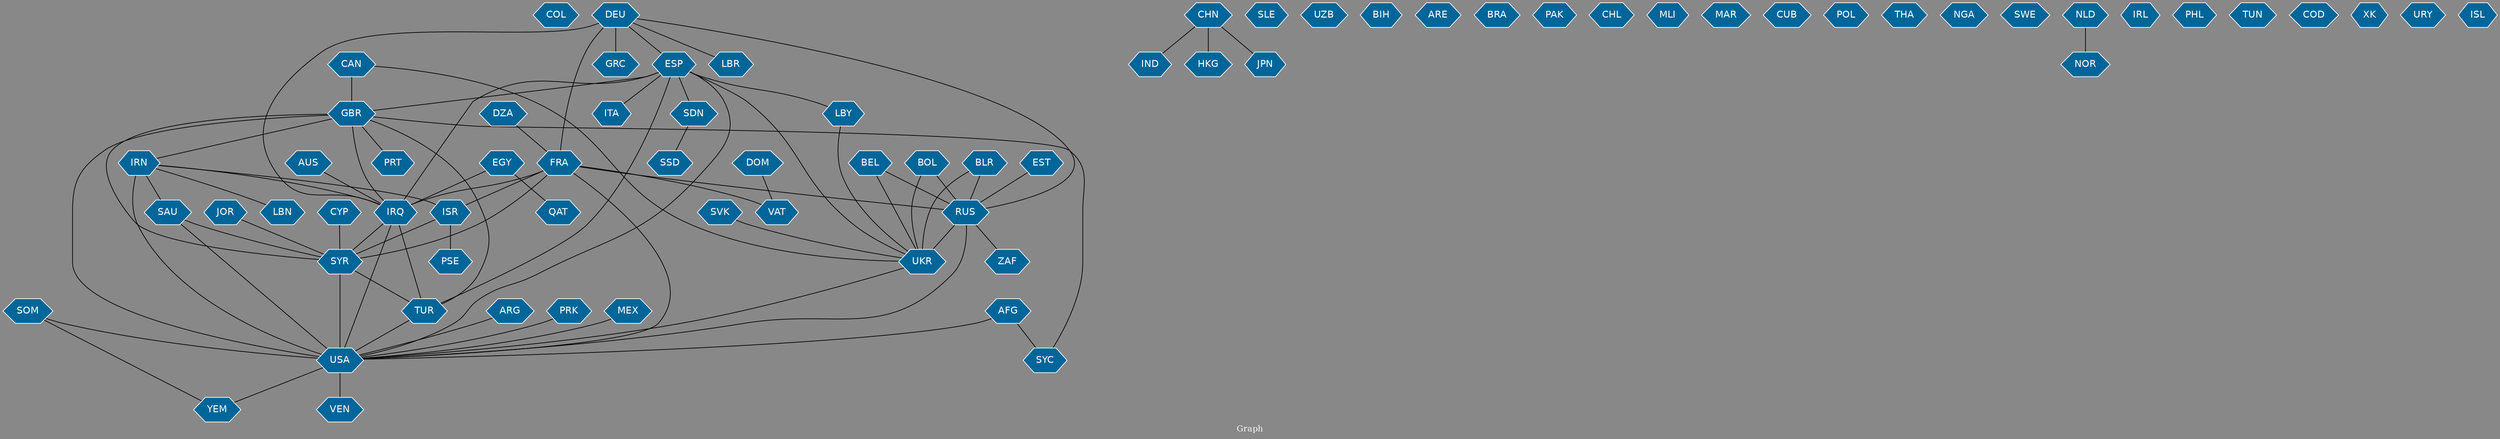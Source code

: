 // Countries together in item graph
graph {
	graph [bgcolor="#888888" fontcolor=white fontsize=12 label="Graph" outputorder=edgesfirst overlap=prism]
	node [color=white fillcolor="#006699" fontcolor=white fontname=Helvetica shape=hexagon style=filled]
	edge [arrowhead=open color=black fontcolor=white fontname=Courier fontsize=12]
		COL [label=COL]
		GBR [label=GBR]
		DZA [label=DZA]
		FRA [label=FRA]
		CHN [label=CHN]
		SYR [label=SYR]
		IND [label=IND]
		ARG [label=ARG]
		UKR [label=UKR]
		IRQ [label=IRQ]
		DEU [label=DEU]
		PRT [label=PRT]
		CAN [label=CAN]
		USA [label=USA]
		PRK [label=PRK]
		JOR [label=JOR]
		TUR [label=TUR]
		RUS [label=RUS]
		HKG [label=HKG]
		IRN [label=IRN]
		GRC [label=GRC]
		SLE [label=SLE]
		MEX [label=MEX]
		UZB [label=UZB]
		BEL [label=BEL]
		QAT [label=QAT]
		SOM [label=SOM]
		VAT [label=VAT]
		SAU [label=SAU]
		LBY [label=LBY]
		JPN [label=JPN]
		BOL [label=BOL]
		BIH [label=BIH]
		ESP [label=ESP]
		AFG [label=AFG]
		ARE [label=ARE]
		ITA [label=ITA]
		BRA [label=BRA]
		PAK [label=PAK]
		CHL [label=CHL]
		MLI [label=MLI]
		EGY [label=EGY]
		ZAF [label=ZAF]
		SSD [label=SSD]
		SDN [label=SDN]
		MAR [label=MAR]
		CUB [label=CUB]
		SYC [label=SYC]
		YEM [label=YEM]
		POL [label=POL]
		SVK [label=SVK]
		ISR [label=ISR]
		VEN [label=VEN]
		THA [label=THA]
		NGA [label=NGA]
		PSE [label=PSE]
		SWE [label=SWE]
		NLD [label=NLD]
		NOR [label=NOR]
		AUS [label=AUS]
		IRL [label=IRL]
		PHL [label=PHL]
		TUN [label=TUN]
		CYP [label=CYP]
		BLR [label=BLR]
		COD [label=COD]
		XK [label=XK]
		EST [label=EST]
		LBR [label=LBR]
		LBN [label=LBN]
		URY [label=URY]
		DOM [label=DOM]
		ISL [label=ISL]
			MEX -- USA [weight=1]
			FRA -- USA [weight=2]
			SYR -- USA [weight=17]
			ESP -- ITA [weight=1]
			ISR -- PSE [weight=6]
			SYR -- TUR [weight=11]
			DEU -- RUS [weight=2]
			USA -- VEN [weight=1]
			EGY -- QAT [weight=1]
			GBR -- SYC [weight=2]
			NLD -- NOR [weight=1]
			IRN -- IRQ [weight=1]
			ISR -- SYR [weight=3]
			ESP -- TUR [weight=1]
			DEU -- FRA [weight=2]
			ARG -- USA [weight=1]
			CYP -- SYR [weight=1]
			IRQ -- USA [weight=15]
			CAN -- UKR [weight=1]
			GBR -- IRN [weight=1]
			AFG -- SYC [weight=2]
			CAN -- GBR [weight=2]
			LBY -- UKR [weight=1]
			FRA -- IRQ [weight=14]
			BLR -- RUS [weight=2]
			ESP -- LBY [weight=1]
			FRA -- VAT [weight=1]
			CHN -- IND [weight=3]
			GBR -- TUR [weight=2]
			DOM -- VAT [weight=1]
			SOM -- YEM [weight=1]
			SDN -- SSD [weight=1]
			AUS -- IRQ [weight=1]
			DEU -- IRQ [weight=2]
			ESP -- IRQ [weight=1]
			GBR -- PRT [weight=1]
			DZA -- FRA [weight=12]
			FRA -- SYR [weight=1]
			BOL -- UKR [weight=5]
			BLR -- UKR [weight=2]
			ESP -- SDN [weight=1]
			DEU -- LBR [weight=1]
			CHN -- JPN [weight=1]
			RUS -- USA [weight=4]
			SOM -- USA [weight=4]
			SVK -- UKR [weight=1]
			UKR -- USA [weight=1]
			RUS -- UKR [weight=23]
			BEL -- RUS [weight=3]
			ESP -- UKR [weight=1]
			FRA -- RUS [weight=4]
			IRN -- USA [weight=8]
			RUS -- ZAF [weight=1]
			DEU -- GRC [weight=1]
			JOR -- SYR [weight=1]
			IRN -- SAU [weight=1]
			ESP -- GBR [weight=7]
			USA -- YEM [weight=1]
			EST -- RUS [weight=1]
			BOL -- RUS [weight=4]
			FRA -- ISR [weight=1]
			EGY -- IRQ [weight=1]
			IRN -- LBN [weight=1]
			ESP -- USA [weight=1]
			TUR -- USA [weight=1]
			IRQ -- SYR [weight=5]
			IRN -- ISR [weight=1]
			PRK -- USA [weight=4]
			IRQ -- TUR [weight=2]
			SAU -- SYR [weight=1]
			DEU -- ESP [weight=1]
			GBR -- IRQ [weight=16]
			GBR -- USA [weight=11]
			BEL -- UKR [weight=2]
			AFG -- USA [weight=5]
			GBR -- SYR [weight=3]
			CHN -- HKG [weight=8]
			SAU -- USA [weight=1]
}